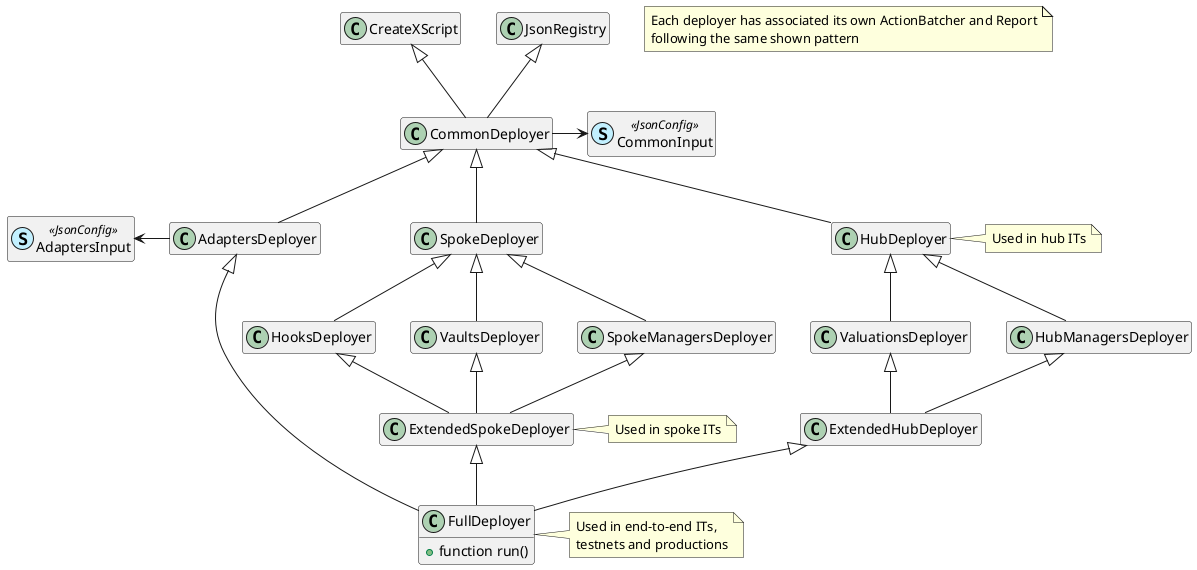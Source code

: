 @startuml
hide empty members

note "Each deployer has associated its own ActionBatcher and Report\nfollowing the same shown pattern" as N1

class JsonRegistry
class CreateXScript

class CommonDeployer
class HubDeployer
class SpokeDeployer
class AdaptersDeployer

class ValuationsDeployer
class HubManagersDeployer
class ExtendedHubDeployer

class SpokeManagersDeployer
class VaultsDeployer
class HooksDeployer
class ExtendedSpokeDeployer

class FullDeployer {
    + function run()
}

class CommonInput << (S,application) JsonConfig >>
class AdaptersInput << (S,application) JsonConfig >>

CommonDeployer -up-|> JsonRegistry
CommonDeployer -up-|> CreateXScript
HubDeployer -up-|> CommonDeployer
SpokeDeployer -up-|> CommonDeployer
AdaptersDeployer -up-|> CommonDeployer

HubManagersDeployer -up-|> HubDeployer
ValuationsDeployer -up-|> HubDeployer

ExtendedHubDeployer -up-|> HubManagersDeployer
ExtendedHubDeployer -up-|> ValuationsDeployer

SpokeManagersDeployer -up-|> SpokeDeployer
VaultsDeployer -up-|> SpokeDeployer
HooksDeployer -up-|> SpokeDeployer

ExtendedSpokeDeployer -up-|> SpokeManagersDeployer
ExtendedSpokeDeployer -up-|> VaultsDeployer
ExtendedSpokeDeployer -up-|> HooksDeployer

FullDeployer -up-|> ExtendedHubDeployer
FullDeployer -up-|> ExtendedSpokeDeployer
FullDeployer -up---|> AdaptersDeployer

CommonDeployer -> CommonInput
AdaptersDeployer -left> AdaptersInput

note right of ExtendedSpokeDeployer: Used in spoke ITs
note right of HubDeployer: Used in hub ITs
note right of FullDeployer: Used in end-to-end ITs,\ntestnets and productions
@enduml
